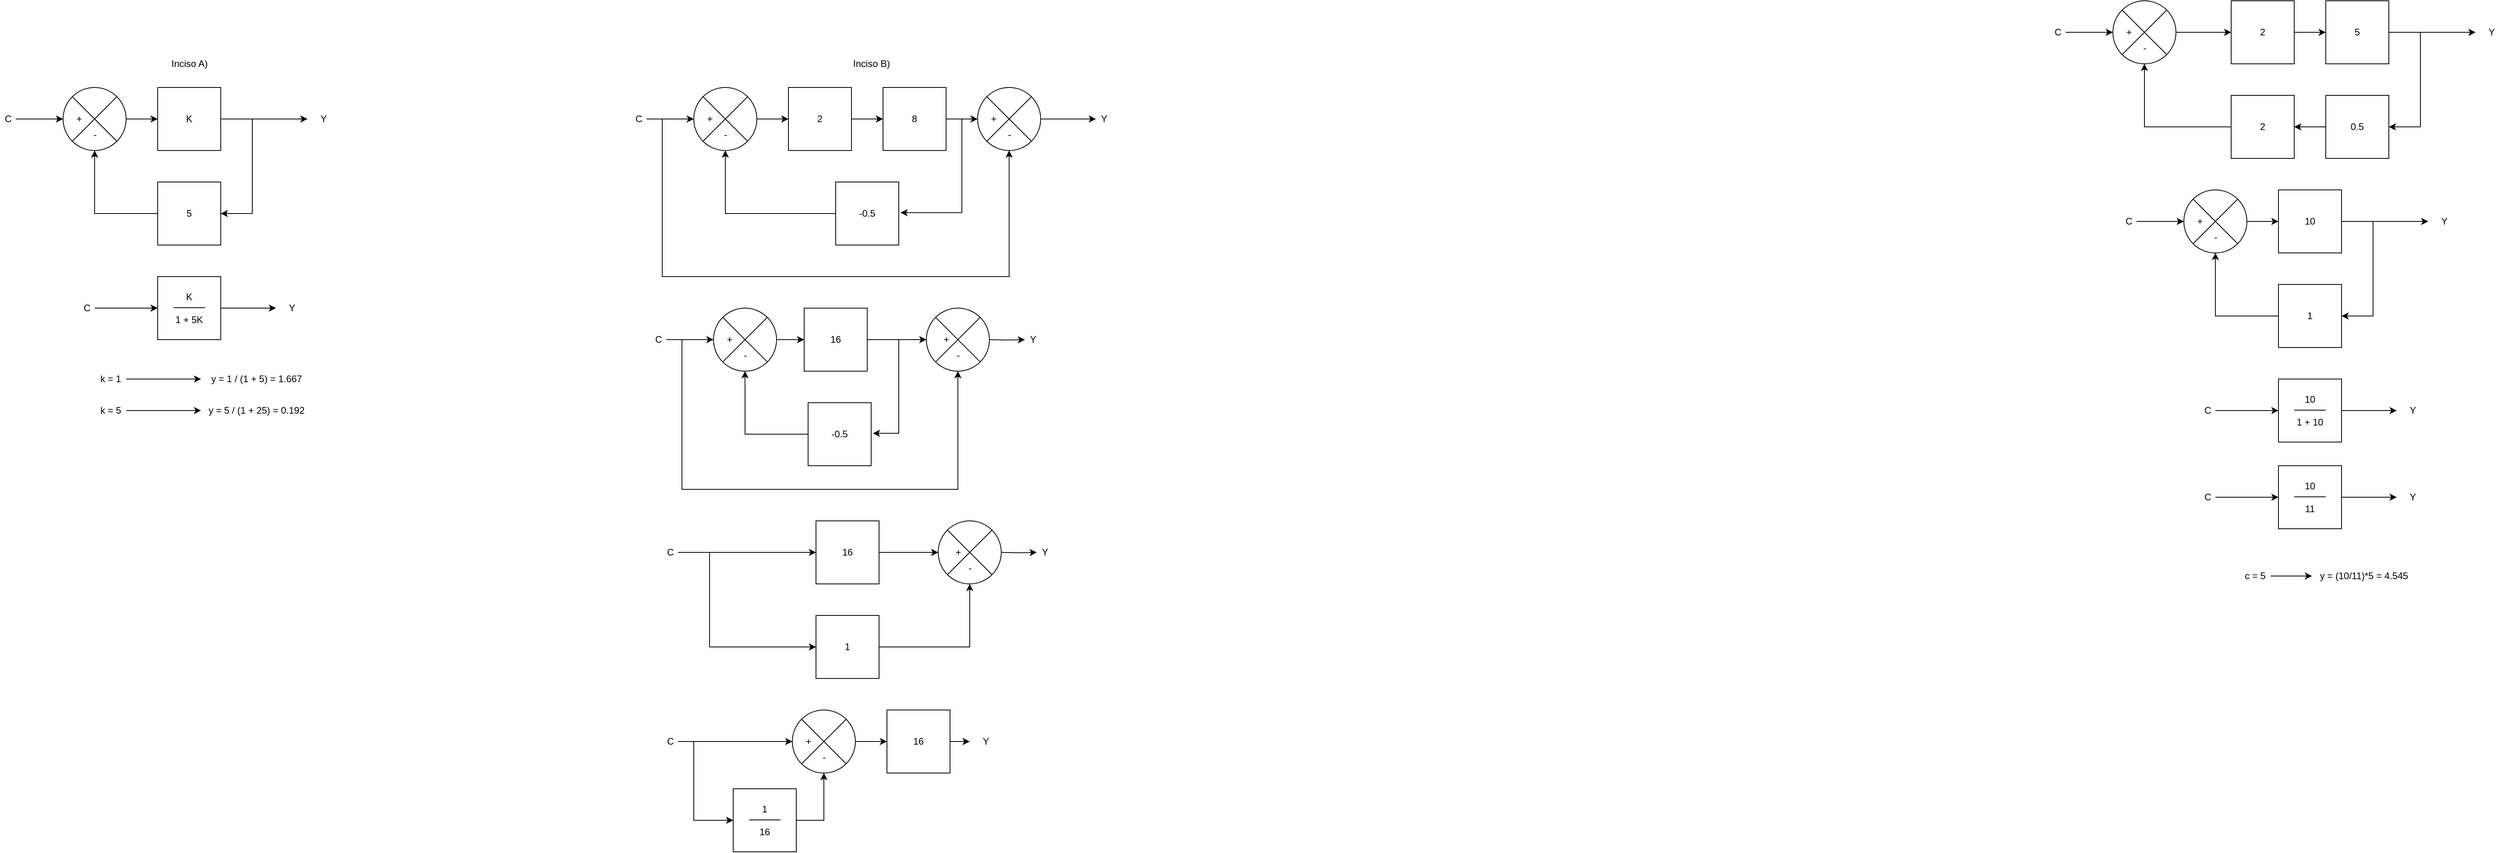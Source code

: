 <mxfile version="16.5.1" type="device"><diagram id="f1u58EgQ7hyAY6NzuFUL" name="Page-1"><mxGraphModel dx="1108" dy="553" grid="1" gridSize="10" guides="1" tooltips="1" connect="1" arrows="1" fold="1" page="1" pageScale="1" pageWidth="850" pageHeight="1100" math="0" shadow="0"><root><mxCell id="0"/><mxCell id="1" parent="0"/><mxCell id="R4sSoz0xAZtcKE3VENCA-13" style="edgeStyle=orthogonalEdgeStyle;rounded=0;orthogonalLoop=1;jettySize=auto;html=1;entryX=1;entryY=0.5;entryDx=0;entryDy=0;" edge="1" parent="1" target="R4sSoz0xAZtcKE3VENCA-2"><mxGeometry relative="1" as="geometry"><mxPoint x="400" y="240" as="sourcePoint"/><Array as="points"><mxPoint x="400" y="360"/></Array></mxGeometry></mxCell><mxCell id="R4sSoz0xAZtcKE3VENCA-15" style="edgeStyle=orthogonalEdgeStyle;rounded=0;orthogonalLoop=1;jettySize=auto;html=1;entryX=-0.5;entryY=0.5;entryDx=0;entryDy=0;entryPerimeter=0;" edge="1" parent="1" source="R4sSoz0xAZtcKE3VENCA-1" target="R4sSoz0xAZtcKE3VENCA-12"><mxGeometry relative="1" as="geometry"/></mxCell><mxCell id="R4sSoz0xAZtcKE3VENCA-1" value="K" style="whiteSpace=wrap;html=1;aspect=fixed;" vertex="1" parent="1"><mxGeometry x="280" y="200" width="80" height="80" as="geometry"/></mxCell><mxCell id="R4sSoz0xAZtcKE3VENCA-4" style="edgeStyle=orthogonalEdgeStyle;rounded=0;orthogonalLoop=1;jettySize=auto;html=1;entryX=0.5;entryY=1;entryDx=0;entryDy=0;" edge="1" parent="1" source="R4sSoz0xAZtcKE3VENCA-2" target="R4sSoz0xAZtcKE3VENCA-3"><mxGeometry relative="1" as="geometry"><mxPoint x="200" y="290" as="targetPoint"/></mxGeometry></mxCell><mxCell id="R4sSoz0xAZtcKE3VENCA-2" value="5" style="whiteSpace=wrap;html=1;aspect=fixed;" vertex="1" parent="1"><mxGeometry x="280" y="320" width="80" height="80" as="geometry"/></mxCell><mxCell id="R4sSoz0xAZtcKE3VENCA-5" style="edgeStyle=orthogonalEdgeStyle;rounded=0;orthogonalLoop=1;jettySize=auto;html=1;entryX=0;entryY=0.5;entryDx=0;entryDy=0;" edge="1" parent="1" source="R4sSoz0xAZtcKE3VENCA-3" target="R4sSoz0xAZtcKE3VENCA-1"><mxGeometry relative="1" as="geometry"/></mxCell><mxCell id="R4sSoz0xAZtcKE3VENCA-3" value="" style="shape=sumEllipse;perimeter=ellipsePerimeter;whiteSpace=wrap;html=1;backgroundOutline=1;" vertex="1" parent="1"><mxGeometry x="160" y="200" width="80" height="80" as="geometry"/></mxCell><mxCell id="R4sSoz0xAZtcKE3VENCA-10" style="edgeStyle=orthogonalEdgeStyle;rounded=0;orthogonalLoop=1;jettySize=auto;html=1;entryX=0;entryY=0.5;entryDx=0;entryDy=0;" edge="1" parent="1" source="R4sSoz0xAZtcKE3VENCA-9" target="R4sSoz0xAZtcKE3VENCA-3"><mxGeometry relative="1" as="geometry"/></mxCell><mxCell id="R4sSoz0xAZtcKE3VENCA-9" value="C" style="text;html=1;align=center;verticalAlign=middle;resizable=0;points=[];autosize=1;strokeColor=none;fillColor=none;" vertex="1" parent="1"><mxGeometry x="80" y="230" width="20" height="20" as="geometry"/></mxCell><mxCell id="R4sSoz0xAZtcKE3VENCA-12" value="Y" style="text;html=1;align=center;verticalAlign=middle;resizable=0;points=[];autosize=1;strokeColor=none;fillColor=none;" vertex="1" parent="1"><mxGeometry x="480" y="230" width="20" height="20" as="geometry"/></mxCell><mxCell id="R4sSoz0xAZtcKE3VENCA-16" value="+" style="text;html=1;align=center;verticalAlign=middle;resizable=0;points=[];autosize=1;strokeColor=none;fillColor=none;" vertex="1" parent="1"><mxGeometry x="170" y="230" width="20" height="20" as="geometry"/></mxCell><mxCell id="R4sSoz0xAZtcKE3VENCA-17" value="-" style="text;html=1;align=center;verticalAlign=middle;resizable=0;points=[];autosize=1;strokeColor=none;fillColor=none;" vertex="1" parent="1"><mxGeometry x="190" y="250" width="20" height="20" as="geometry"/></mxCell><mxCell id="R4sSoz0xAZtcKE3VENCA-19" style="edgeStyle=orthogonalEdgeStyle;rounded=0;orthogonalLoop=1;jettySize=auto;html=1;entryX=-0.5;entryY=0.5;entryDx=0;entryDy=0;entryPerimeter=0;" edge="1" parent="1" source="R4sSoz0xAZtcKE3VENCA-20" target="R4sSoz0xAZtcKE3VENCA-27"><mxGeometry relative="1" as="geometry"/></mxCell><mxCell id="R4sSoz0xAZtcKE3VENCA-20" value="K&lt;br&gt;&lt;br&gt;1 + 5K" style="whiteSpace=wrap;html=1;aspect=fixed;" vertex="1" parent="1"><mxGeometry x="280" y="440" width="80" height="80" as="geometry"/></mxCell><mxCell id="R4sSoz0xAZtcKE3VENCA-25" style="edgeStyle=orthogonalEdgeStyle;rounded=0;orthogonalLoop=1;jettySize=auto;html=1;entryX=0;entryY=0.5;entryDx=0;entryDy=0;" edge="1" parent="1" source="R4sSoz0xAZtcKE3VENCA-26" target="R4sSoz0xAZtcKE3VENCA-20"><mxGeometry relative="1" as="geometry"><mxPoint x="140" y="480" as="targetPoint"/></mxGeometry></mxCell><mxCell id="R4sSoz0xAZtcKE3VENCA-26" value="C" style="text;html=1;align=center;verticalAlign=middle;resizable=0;points=[];autosize=1;strokeColor=none;fillColor=none;" vertex="1" parent="1"><mxGeometry x="180" y="470" width="20" height="20" as="geometry"/></mxCell><mxCell id="R4sSoz0xAZtcKE3VENCA-27" value="Y" style="text;html=1;align=center;verticalAlign=middle;resizable=0;points=[];autosize=1;strokeColor=none;fillColor=none;" vertex="1" parent="1"><mxGeometry x="440" y="470" width="20" height="20" as="geometry"/></mxCell><mxCell id="R4sSoz0xAZtcKE3VENCA-31" value="" style="endArrow=none;html=1;rounded=0;" edge="1" parent="1"><mxGeometry width="50" height="50" relative="1" as="geometry"><mxPoint x="300" y="479.5" as="sourcePoint"/><mxPoint x="340" y="479.5" as="targetPoint"/></mxGeometry></mxCell><mxCell id="R4sSoz0xAZtcKE3VENCA-35" value="" style="edgeStyle=orthogonalEdgeStyle;rounded=0;orthogonalLoop=1;jettySize=auto;html=1;" edge="1" parent="1" source="R4sSoz0xAZtcKE3VENCA-33" target="R4sSoz0xAZtcKE3VENCA-34"><mxGeometry relative="1" as="geometry"/></mxCell><mxCell id="R4sSoz0xAZtcKE3VENCA-33" value="k = 1" style="text;html=1;align=center;verticalAlign=middle;resizable=0;points=[];autosize=1;strokeColor=none;fillColor=none;" vertex="1" parent="1"><mxGeometry x="200" y="560" width="40" height="20" as="geometry"/></mxCell><mxCell id="R4sSoz0xAZtcKE3VENCA-34" value="y = 1 / (1 + 5) = 1.667" style="text;html=1;align=center;verticalAlign=middle;resizable=0;points=[];autosize=1;strokeColor=none;fillColor=none;" vertex="1" parent="1"><mxGeometry x="335" y="560" width="140" height="20" as="geometry"/></mxCell><mxCell id="R4sSoz0xAZtcKE3VENCA-36" value="" style="edgeStyle=orthogonalEdgeStyle;rounded=0;orthogonalLoop=1;jettySize=auto;html=1;" edge="1" parent="1" source="R4sSoz0xAZtcKE3VENCA-37" target="R4sSoz0xAZtcKE3VENCA-38"><mxGeometry relative="1" as="geometry"/></mxCell><mxCell id="R4sSoz0xAZtcKE3VENCA-37" value="k = 5" style="text;html=1;align=center;verticalAlign=middle;resizable=0;points=[];autosize=1;strokeColor=none;fillColor=none;" vertex="1" parent="1"><mxGeometry x="200" y="600" width="40" height="20" as="geometry"/></mxCell><mxCell id="R4sSoz0xAZtcKE3VENCA-38" value="y = 5 / (1 + 25) = 0.192" style="text;html=1;align=center;verticalAlign=middle;resizable=0;points=[];autosize=1;strokeColor=none;fillColor=none;" vertex="1" parent="1"><mxGeometry x="335" y="600" width="140" height="20" as="geometry"/></mxCell><mxCell id="R4sSoz0xAZtcKE3VENCA-42" style="edgeStyle=orthogonalEdgeStyle;rounded=0;orthogonalLoop=1;jettySize=auto;html=1;entryX=0.5;entryY=1;entryDx=0;entryDy=0;" edge="1" parent="1" target="R4sSoz0xAZtcKE3VENCA-44" source="R4sSoz0xAZtcKE3VENCA-57"><mxGeometry relative="1" as="geometry"><mxPoint x="2800" y="180" as="targetPoint"/><mxPoint x="2900" y="250" as="sourcePoint"/></mxGeometry></mxCell><mxCell id="R4sSoz0xAZtcKE3VENCA-43" style="edgeStyle=orthogonalEdgeStyle;rounded=0;orthogonalLoop=1;jettySize=auto;html=1;entryX=0;entryY=0.5;entryDx=0;entryDy=0;" edge="1" parent="1" source="R4sSoz0xAZtcKE3VENCA-44" target="R4sSoz0xAZtcKE3VENCA-56"><mxGeometry relative="1" as="geometry"><mxPoint x="2880" y="130" as="targetPoint"/></mxGeometry></mxCell><mxCell id="R4sSoz0xAZtcKE3VENCA-44" value="" style="shape=sumEllipse;perimeter=ellipsePerimeter;whiteSpace=wrap;html=1;backgroundOutline=1;" vertex="1" parent="1"><mxGeometry x="2760" y="90" width="80" height="80" as="geometry"/></mxCell><mxCell id="R4sSoz0xAZtcKE3VENCA-45" style="edgeStyle=orthogonalEdgeStyle;rounded=0;orthogonalLoop=1;jettySize=auto;html=1;entryX=0;entryY=0.5;entryDx=0;entryDy=0;" edge="1" parent="1" source="R4sSoz0xAZtcKE3VENCA-46" target="R4sSoz0xAZtcKE3VENCA-44"><mxGeometry relative="1" as="geometry"/></mxCell><mxCell id="R4sSoz0xAZtcKE3VENCA-46" value="C" style="text;html=1;align=center;verticalAlign=middle;resizable=0;points=[];autosize=1;strokeColor=none;fillColor=none;" vertex="1" parent="1"><mxGeometry x="2680" y="120" width="20" height="20" as="geometry"/></mxCell><mxCell id="R4sSoz0xAZtcKE3VENCA-48" value="+" style="text;html=1;align=center;verticalAlign=middle;resizable=0;points=[];autosize=1;strokeColor=none;fillColor=none;" vertex="1" parent="1"><mxGeometry x="2770" y="120" width="20" height="20" as="geometry"/></mxCell><mxCell id="R4sSoz0xAZtcKE3VENCA-49" value="-" style="text;html=1;align=center;verticalAlign=middle;resizable=0;points=[];autosize=1;strokeColor=none;fillColor=none;" vertex="1" parent="1"><mxGeometry x="2790" y="140" width="20" height="20" as="geometry"/></mxCell><mxCell id="R4sSoz0xAZtcKE3VENCA-51" style="edgeStyle=orthogonalEdgeStyle;rounded=0;orthogonalLoop=1;jettySize=auto;html=1;entryX=1;entryY=0.5;entryDx=0;entryDy=0;" edge="1" parent="1"><mxGeometry relative="1" as="geometry"><mxPoint x="3150" y="130" as="sourcePoint"/><mxPoint x="3110" y="250" as="targetPoint"/><Array as="points"><mxPoint x="3150" y="250"/></Array></mxGeometry></mxCell><mxCell id="R4sSoz0xAZtcKE3VENCA-52" style="edgeStyle=orthogonalEdgeStyle;rounded=0;orthogonalLoop=1;jettySize=auto;html=1;entryX=-0.5;entryY=0.5;entryDx=0;entryDy=0;entryPerimeter=0;" edge="1" parent="1" source="R4sSoz0xAZtcKE3VENCA-53" target="R4sSoz0xAZtcKE3VENCA-54"><mxGeometry relative="1" as="geometry"/></mxCell><mxCell id="R4sSoz0xAZtcKE3VENCA-53" value="5" style="whiteSpace=wrap;html=1;aspect=fixed;" vertex="1" parent="1"><mxGeometry x="3030" y="90" width="80" height="80" as="geometry"/></mxCell><mxCell id="R4sSoz0xAZtcKE3VENCA-54" value="Y" style="text;html=1;align=center;verticalAlign=middle;resizable=0;points=[];autosize=1;strokeColor=none;fillColor=none;" vertex="1" parent="1"><mxGeometry x="3230" y="120" width="20" height="20" as="geometry"/></mxCell><mxCell id="R4sSoz0xAZtcKE3VENCA-59" value="" style="edgeStyle=orthogonalEdgeStyle;rounded=0;orthogonalLoop=1;jettySize=auto;html=1;" edge="1" parent="1" source="R4sSoz0xAZtcKE3VENCA-55" target="R4sSoz0xAZtcKE3VENCA-57"><mxGeometry relative="1" as="geometry"/></mxCell><mxCell id="R4sSoz0xAZtcKE3VENCA-55" value="0.5" style="whiteSpace=wrap;html=1;aspect=fixed;" vertex="1" parent="1"><mxGeometry x="3030" y="210" width="80" height="80" as="geometry"/></mxCell><mxCell id="R4sSoz0xAZtcKE3VENCA-58" value="" style="edgeStyle=orthogonalEdgeStyle;rounded=0;orthogonalLoop=1;jettySize=auto;html=1;" edge="1" parent="1" source="R4sSoz0xAZtcKE3VENCA-56" target="R4sSoz0xAZtcKE3VENCA-53"><mxGeometry relative="1" as="geometry"/></mxCell><mxCell id="R4sSoz0xAZtcKE3VENCA-56" value="2" style="whiteSpace=wrap;html=1;aspect=fixed;" vertex="1" parent="1"><mxGeometry x="2910" y="90" width="80" height="80" as="geometry"/></mxCell><mxCell id="R4sSoz0xAZtcKE3VENCA-57" value="2" style="whiteSpace=wrap;html=1;aspect=fixed;" vertex="1" parent="1"><mxGeometry x="2910" y="210" width="80" height="80" as="geometry"/></mxCell><mxCell id="R4sSoz0xAZtcKE3VENCA-82" style="edgeStyle=orthogonalEdgeStyle;rounded=0;orthogonalLoop=1;jettySize=auto;html=1;entryX=1;entryY=0.5;entryDx=0;entryDy=0;" edge="1" parent="1" target="R4sSoz0xAZtcKE3VENCA-86"><mxGeometry relative="1" as="geometry"><mxPoint x="3090" y="370" as="sourcePoint"/><Array as="points"><mxPoint x="3090" y="490"/></Array></mxGeometry></mxCell><mxCell id="R4sSoz0xAZtcKE3VENCA-83" style="edgeStyle=orthogonalEdgeStyle;rounded=0;orthogonalLoop=1;jettySize=auto;html=1;entryX=-0.5;entryY=0.5;entryDx=0;entryDy=0;entryPerimeter=0;" edge="1" parent="1" source="R4sSoz0xAZtcKE3VENCA-84" target="R4sSoz0xAZtcKE3VENCA-91"><mxGeometry relative="1" as="geometry"/></mxCell><mxCell id="R4sSoz0xAZtcKE3VENCA-84" value="10" style="whiteSpace=wrap;html=1;aspect=fixed;" vertex="1" parent="1"><mxGeometry x="2970" y="330" width="80" height="80" as="geometry"/></mxCell><mxCell id="R4sSoz0xAZtcKE3VENCA-85" style="edgeStyle=orthogonalEdgeStyle;rounded=0;orthogonalLoop=1;jettySize=auto;html=1;entryX=0.5;entryY=1;entryDx=0;entryDy=0;" edge="1" parent="1" source="R4sSoz0xAZtcKE3VENCA-86" target="R4sSoz0xAZtcKE3VENCA-88"><mxGeometry relative="1" as="geometry"><mxPoint x="2890" y="420" as="targetPoint"/></mxGeometry></mxCell><mxCell id="R4sSoz0xAZtcKE3VENCA-86" value="1" style="whiteSpace=wrap;html=1;aspect=fixed;" vertex="1" parent="1"><mxGeometry x="2970" y="450" width="80" height="80" as="geometry"/></mxCell><mxCell id="R4sSoz0xAZtcKE3VENCA-87" style="edgeStyle=orthogonalEdgeStyle;rounded=0;orthogonalLoop=1;jettySize=auto;html=1;entryX=0;entryY=0.5;entryDx=0;entryDy=0;" edge="1" parent="1" source="R4sSoz0xAZtcKE3VENCA-88" target="R4sSoz0xAZtcKE3VENCA-84"><mxGeometry relative="1" as="geometry"/></mxCell><mxCell id="R4sSoz0xAZtcKE3VENCA-88" value="" style="shape=sumEllipse;perimeter=ellipsePerimeter;whiteSpace=wrap;html=1;backgroundOutline=1;" vertex="1" parent="1"><mxGeometry x="2850" y="330" width="80" height="80" as="geometry"/></mxCell><mxCell id="R4sSoz0xAZtcKE3VENCA-89" style="edgeStyle=orthogonalEdgeStyle;rounded=0;orthogonalLoop=1;jettySize=auto;html=1;entryX=0;entryY=0.5;entryDx=0;entryDy=0;" edge="1" parent="1" source="R4sSoz0xAZtcKE3VENCA-90" target="R4sSoz0xAZtcKE3VENCA-88"><mxGeometry relative="1" as="geometry"/></mxCell><mxCell id="R4sSoz0xAZtcKE3VENCA-90" value="C" style="text;html=1;align=center;verticalAlign=middle;resizable=0;points=[];autosize=1;strokeColor=none;fillColor=none;" vertex="1" parent="1"><mxGeometry x="2770" y="360" width="20" height="20" as="geometry"/></mxCell><mxCell id="R4sSoz0xAZtcKE3VENCA-91" value="Y" style="text;html=1;align=center;verticalAlign=middle;resizable=0;points=[];autosize=1;strokeColor=none;fillColor=none;" vertex="1" parent="1"><mxGeometry x="3170" y="360" width="20" height="20" as="geometry"/></mxCell><mxCell id="R4sSoz0xAZtcKE3VENCA-92" value="+" style="text;html=1;align=center;verticalAlign=middle;resizable=0;points=[];autosize=1;strokeColor=none;fillColor=none;" vertex="1" parent="1"><mxGeometry x="2860" y="360" width="20" height="20" as="geometry"/></mxCell><mxCell id="R4sSoz0xAZtcKE3VENCA-93" value="-" style="text;html=1;align=center;verticalAlign=middle;resizable=0;points=[];autosize=1;strokeColor=none;fillColor=none;" vertex="1" parent="1"><mxGeometry x="2880" y="380" width="20" height="20" as="geometry"/></mxCell><mxCell id="R4sSoz0xAZtcKE3VENCA-106" style="edgeStyle=orthogonalEdgeStyle;rounded=0;orthogonalLoop=1;jettySize=auto;html=1;entryX=-0.5;entryY=0.5;entryDx=0;entryDy=0;entryPerimeter=0;" edge="1" parent="1" source="R4sSoz0xAZtcKE3VENCA-107" target="R4sSoz0xAZtcKE3VENCA-110"><mxGeometry relative="1" as="geometry"/></mxCell><mxCell id="R4sSoz0xAZtcKE3VENCA-107" value="10&lt;br&gt;&lt;br&gt;1 + 10" style="whiteSpace=wrap;html=1;aspect=fixed;" vertex="1" parent="1"><mxGeometry x="2970" y="570" width="80" height="80" as="geometry"/></mxCell><mxCell id="R4sSoz0xAZtcKE3VENCA-108" style="edgeStyle=orthogonalEdgeStyle;rounded=0;orthogonalLoop=1;jettySize=auto;html=1;entryX=0;entryY=0.5;entryDx=0;entryDy=0;" edge="1" parent="1" source="R4sSoz0xAZtcKE3VENCA-109" target="R4sSoz0xAZtcKE3VENCA-107"><mxGeometry relative="1" as="geometry"><mxPoint x="2830" y="610" as="targetPoint"/></mxGeometry></mxCell><mxCell id="R4sSoz0xAZtcKE3VENCA-109" value="C" style="text;html=1;align=center;verticalAlign=middle;resizable=0;points=[];autosize=1;strokeColor=none;fillColor=none;" vertex="1" parent="1"><mxGeometry x="2870" y="600" width="20" height="20" as="geometry"/></mxCell><mxCell id="R4sSoz0xAZtcKE3VENCA-110" value="Y" style="text;html=1;align=center;verticalAlign=middle;resizable=0;points=[];autosize=1;strokeColor=none;fillColor=none;" vertex="1" parent="1"><mxGeometry x="3130" y="600" width="20" height="20" as="geometry"/></mxCell><mxCell id="R4sSoz0xAZtcKE3VENCA-111" value="" style="endArrow=none;html=1;rounded=0;" edge="1" parent="1"><mxGeometry width="50" height="50" relative="1" as="geometry"><mxPoint x="2990" y="609.5" as="sourcePoint"/><mxPoint x="3030" y="609.5" as="targetPoint"/></mxGeometry></mxCell><mxCell id="R4sSoz0xAZtcKE3VENCA-112" style="edgeStyle=orthogonalEdgeStyle;rounded=0;orthogonalLoop=1;jettySize=auto;html=1;entryX=-0.5;entryY=0.5;entryDx=0;entryDy=0;entryPerimeter=0;" edge="1" parent="1" source="R4sSoz0xAZtcKE3VENCA-113" target="R4sSoz0xAZtcKE3VENCA-116"><mxGeometry relative="1" as="geometry"/></mxCell><mxCell id="R4sSoz0xAZtcKE3VENCA-113" value="10&lt;br&gt;&lt;br&gt;11" style="whiteSpace=wrap;html=1;aspect=fixed;" vertex="1" parent="1"><mxGeometry x="2970" y="680" width="80" height="80" as="geometry"/></mxCell><mxCell id="R4sSoz0xAZtcKE3VENCA-114" style="edgeStyle=orthogonalEdgeStyle;rounded=0;orthogonalLoop=1;jettySize=auto;html=1;entryX=0;entryY=0.5;entryDx=0;entryDy=0;" edge="1" parent="1" source="R4sSoz0xAZtcKE3VENCA-115" target="R4sSoz0xAZtcKE3VENCA-113"><mxGeometry relative="1" as="geometry"><mxPoint x="2830" y="720" as="targetPoint"/></mxGeometry></mxCell><mxCell id="R4sSoz0xAZtcKE3VENCA-115" value="C" style="text;html=1;align=center;verticalAlign=middle;resizable=0;points=[];autosize=1;strokeColor=none;fillColor=none;" vertex="1" parent="1"><mxGeometry x="2870" y="710" width="20" height="20" as="geometry"/></mxCell><mxCell id="R4sSoz0xAZtcKE3VENCA-116" value="Y" style="text;html=1;align=center;verticalAlign=middle;resizable=0;points=[];autosize=1;strokeColor=none;fillColor=none;" vertex="1" parent="1"><mxGeometry x="3130" y="710" width="20" height="20" as="geometry"/></mxCell><mxCell id="R4sSoz0xAZtcKE3VENCA-117" value="" style="endArrow=none;html=1;rounded=0;" edge="1" parent="1"><mxGeometry width="50" height="50" relative="1" as="geometry"><mxPoint x="2990" y="719.5" as="sourcePoint"/><mxPoint x="3030" y="719.5" as="targetPoint"/></mxGeometry></mxCell><mxCell id="R4sSoz0xAZtcKE3VENCA-119" value="" style="edgeStyle=orthogonalEdgeStyle;rounded=0;orthogonalLoop=1;jettySize=auto;html=1;" edge="1" parent="1" source="R4sSoz0xAZtcKE3VENCA-120" target="R4sSoz0xAZtcKE3VENCA-121"><mxGeometry relative="1" as="geometry"/></mxCell><mxCell id="R4sSoz0xAZtcKE3VENCA-120" value="c = 5" style="text;html=1;align=center;verticalAlign=middle;resizable=0;points=[];autosize=1;strokeColor=none;fillColor=none;" vertex="1" parent="1"><mxGeometry x="2920" y="810" width="40" height="20" as="geometry"/></mxCell><mxCell id="R4sSoz0xAZtcKE3VENCA-121" value="y = (10/11)*5 = 4.545" style="text;html=1;align=center;verticalAlign=middle;resizable=0;points=[];autosize=1;strokeColor=none;fillColor=none;" vertex="1" parent="1"><mxGeometry x="3012.5" y="810" width="130" height="20" as="geometry"/></mxCell><mxCell id="R4sSoz0xAZtcKE3VENCA-122" value="Inciso A)" style="text;html=1;align=center;verticalAlign=middle;resizable=0;points=[];autosize=1;strokeColor=none;fillColor=none;" vertex="1" parent="1"><mxGeometry x="290" y="160" width="60" height="20" as="geometry"/></mxCell><mxCell id="R4sSoz0xAZtcKE3VENCA-144" value="" style="edgeStyle=orthogonalEdgeStyle;rounded=0;orthogonalLoop=1;jettySize=auto;html=1;" edge="1" parent="1" source="R4sSoz0xAZtcKE3VENCA-125" target="R4sSoz0xAZtcKE3VENCA-136"><mxGeometry relative="1" as="geometry"/></mxCell><mxCell id="R4sSoz0xAZtcKE3VENCA-125" value="2" style="whiteSpace=wrap;html=1;aspect=fixed;" vertex="1" parent="1"><mxGeometry x="1080" y="200" width="80" height="80" as="geometry"/></mxCell><mxCell id="R4sSoz0xAZtcKE3VENCA-126" style="edgeStyle=orthogonalEdgeStyle;rounded=0;orthogonalLoop=1;jettySize=auto;html=1;entryX=0.5;entryY=1;entryDx=0;entryDy=0;" edge="1" parent="1" source="R4sSoz0xAZtcKE3VENCA-127" target="R4sSoz0xAZtcKE3VENCA-129"><mxGeometry relative="1" as="geometry"><mxPoint x="1000" y="290" as="targetPoint"/></mxGeometry></mxCell><mxCell id="R4sSoz0xAZtcKE3VENCA-127" value="-0.5" style="whiteSpace=wrap;html=1;aspect=fixed;" vertex="1" parent="1"><mxGeometry x="1140" y="320" width="80" height="80" as="geometry"/></mxCell><mxCell id="R4sSoz0xAZtcKE3VENCA-128" style="edgeStyle=orthogonalEdgeStyle;rounded=0;orthogonalLoop=1;jettySize=auto;html=1;entryX=0;entryY=0.5;entryDx=0;entryDy=0;" edge="1" parent="1" source="R4sSoz0xAZtcKE3VENCA-129" target="R4sSoz0xAZtcKE3VENCA-125"><mxGeometry relative="1" as="geometry"/></mxCell><mxCell id="R4sSoz0xAZtcKE3VENCA-129" value="" style="shape=sumEllipse;perimeter=ellipsePerimeter;whiteSpace=wrap;html=1;backgroundOutline=1;" vertex="1" parent="1"><mxGeometry x="960" y="200" width="80" height="80" as="geometry"/></mxCell><mxCell id="R4sSoz0xAZtcKE3VENCA-130" style="edgeStyle=orthogonalEdgeStyle;rounded=0;orthogonalLoop=1;jettySize=auto;html=1;entryX=0;entryY=0.5;entryDx=0;entryDy=0;" edge="1" parent="1" source="R4sSoz0xAZtcKE3VENCA-131" target="R4sSoz0xAZtcKE3VENCA-129"><mxGeometry relative="1" as="geometry"/></mxCell><mxCell id="R4sSoz0xAZtcKE3VENCA-131" value="C" style="text;html=1;align=center;verticalAlign=middle;resizable=0;points=[];autosize=1;strokeColor=none;fillColor=none;" vertex="1" parent="1"><mxGeometry x="880" y="230" width="20" height="20" as="geometry"/></mxCell><mxCell id="R4sSoz0xAZtcKE3VENCA-132" value="Y" style="text;html=1;align=center;verticalAlign=middle;resizable=0;points=[];autosize=1;strokeColor=none;fillColor=none;" vertex="1" parent="1"><mxGeometry x="1470" y="230" width="20" height="20" as="geometry"/></mxCell><mxCell id="R4sSoz0xAZtcKE3VENCA-133" value="+" style="text;html=1;align=center;verticalAlign=middle;resizable=0;points=[];autosize=1;strokeColor=none;fillColor=none;" vertex="1" parent="1"><mxGeometry x="970" y="230" width="20" height="20" as="geometry"/></mxCell><mxCell id="R4sSoz0xAZtcKE3VENCA-134" value="-" style="text;html=1;align=center;verticalAlign=middle;resizable=0;points=[];autosize=1;strokeColor=none;fillColor=none;" vertex="1" parent="1"><mxGeometry x="990" y="250" width="20" height="20" as="geometry"/></mxCell><mxCell id="R4sSoz0xAZtcKE3VENCA-135" value="Inciso B)" style="text;html=1;align=center;verticalAlign=middle;resizable=0;points=[];autosize=1;strokeColor=none;fillColor=none;" vertex="1" parent="1"><mxGeometry x="1155" y="160" width="60" height="20" as="geometry"/></mxCell><mxCell id="R4sSoz0xAZtcKE3VENCA-145" style="edgeStyle=orthogonalEdgeStyle;rounded=0;orthogonalLoop=1;jettySize=auto;html=1;entryX=1.027;entryY=0.486;entryDx=0;entryDy=0;entryPerimeter=0;" edge="1" parent="1" source="R4sSoz0xAZtcKE3VENCA-136" target="R4sSoz0xAZtcKE3VENCA-127"><mxGeometry relative="1" as="geometry"><mxPoint x="1300" y="370" as="targetPoint"/><Array as="points"><mxPoint x="1300" y="240"/><mxPoint x="1300" y="359"/></Array></mxGeometry></mxCell><mxCell id="R4sSoz0xAZtcKE3VENCA-149" value="" style="edgeStyle=orthogonalEdgeStyle;rounded=0;orthogonalLoop=1;jettySize=auto;html=1;entryX=0;entryY=0.5;entryDx=0;entryDy=0;" edge="1" parent="1" source="R4sSoz0xAZtcKE3VENCA-136" target="R4sSoz0xAZtcKE3VENCA-140"><mxGeometry relative="1" as="geometry"/></mxCell><mxCell id="R4sSoz0xAZtcKE3VENCA-136" value="8" style="whiteSpace=wrap;html=1;aspect=fixed;" vertex="1" parent="1"><mxGeometry x="1200" y="200" width="80" height="80" as="geometry"/></mxCell><mxCell id="R4sSoz0xAZtcKE3VENCA-151" style="edgeStyle=orthogonalEdgeStyle;rounded=0;orthogonalLoop=1;jettySize=auto;html=1;" edge="1" parent="1" source="R4sSoz0xAZtcKE3VENCA-140" target="R4sSoz0xAZtcKE3VENCA-132"><mxGeometry relative="1" as="geometry"/></mxCell><mxCell id="R4sSoz0xAZtcKE3VENCA-153" style="edgeStyle=orthogonalEdgeStyle;rounded=0;orthogonalLoop=1;jettySize=auto;html=1;" edge="1" parent="1" target="R4sSoz0xAZtcKE3VENCA-140"><mxGeometry relative="1" as="geometry"><mxPoint x="920" y="240" as="sourcePoint"/><Array as="points"><mxPoint x="920" y="320"/><mxPoint x="920" y="440"/><mxPoint x="1360" y="440"/></Array></mxGeometry></mxCell><mxCell id="R4sSoz0xAZtcKE3VENCA-140" value="" style="shape=sumEllipse;perimeter=ellipsePerimeter;whiteSpace=wrap;html=1;backgroundOutline=1;" vertex="1" parent="1"><mxGeometry x="1320" y="200" width="80" height="80" as="geometry"/></mxCell><mxCell id="R4sSoz0xAZtcKE3VENCA-142" value="-" style="text;html=1;align=center;verticalAlign=middle;resizable=0;points=[];autosize=1;strokeColor=none;fillColor=none;" vertex="1" parent="1"><mxGeometry x="1350" y="250" width="20" height="20" as="geometry"/></mxCell><mxCell id="R4sSoz0xAZtcKE3VENCA-150" value="+" style="text;html=1;align=center;verticalAlign=middle;resizable=0;points=[];autosize=1;strokeColor=none;fillColor=none;" vertex="1" parent="1"><mxGeometry x="1330" y="230" width="20" height="20" as="geometry"/></mxCell><mxCell id="R4sSoz0xAZtcKE3VENCA-256" style="edgeStyle=orthogonalEdgeStyle;rounded=0;orthogonalLoop=1;jettySize=auto;html=1;entryX=0.5;entryY=1;entryDx=0;entryDy=0;" edge="1" parent="1" source="R4sSoz0xAZtcKE3VENCA-257" target="R4sSoz0xAZtcKE3VENCA-259"><mxGeometry relative="1" as="geometry"><mxPoint x="1025" y="570.04" as="targetPoint"/></mxGeometry></mxCell><mxCell id="R4sSoz0xAZtcKE3VENCA-257" value="-0.5" style="whiteSpace=wrap;html=1;aspect=fixed;" vertex="1" parent="1"><mxGeometry x="1105" y="600.04" width="80" height="80" as="geometry"/></mxCell><mxCell id="R4sSoz0xAZtcKE3VENCA-258" style="edgeStyle=orthogonalEdgeStyle;rounded=0;orthogonalLoop=1;jettySize=auto;html=1;entryX=0;entryY=0.5;entryDx=0;entryDy=0;" edge="1" parent="1" source="R4sSoz0xAZtcKE3VENCA-259" target="R4sSoz0xAZtcKE3VENCA-268"><mxGeometry relative="1" as="geometry"><mxPoint x="1105" y="520.04" as="targetPoint"/></mxGeometry></mxCell><mxCell id="R4sSoz0xAZtcKE3VENCA-259" value="" style="shape=sumEllipse;perimeter=ellipsePerimeter;whiteSpace=wrap;html=1;backgroundOutline=1;" vertex="1" parent="1"><mxGeometry x="985" y="480.04" width="80" height="80" as="geometry"/></mxCell><mxCell id="R4sSoz0xAZtcKE3VENCA-260" style="edgeStyle=orthogonalEdgeStyle;rounded=0;orthogonalLoop=1;jettySize=auto;html=1;entryX=0;entryY=0.5;entryDx=0;entryDy=0;" edge="1" parent="1" source="R4sSoz0xAZtcKE3VENCA-261" target="R4sSoz0xAZtcKE3VENCA-259"><mxGeometry relative="1" as="geometry"/></mxCell><mxCell id="R4sSoz0xAZtcKE3VENCA-261" value="C" style="text;html=1;align=center;verticalAlign=middle;resizable=0;points=[];autosize=1;strokeColor=none;fillColor=none;" vertex="1" parent="1"><mxGeometry x="905" y="510.04" width="20" height="20" as="geometry"/></mxCell><mxCell id="R4sSoz0xAZtcKE3VENCA-262" value="Y" style="text;html=1;align=center;verticalAlign=middle;resizable=0;points=[];autosize=1;strokeColor=none;fillColor=none;" vertex="1" parent="1"><mxGeometry x="1380" y="510.04" width="20" height="20" as="geometry"/></mxCell><mxCell id="R4sSoz0xAZtcKE3VENCA-263" value="+" style="text;html=1;align=center;verticalAlign=middle;resizable=0;points=[];autosize=1;strokeColor=none;fillColor=none;" vertex="1" parent="1"><mxGeometry x="995" y="510.04" width="20" height="20" as="geometry"/></mxCell><mxCell id="R4sSoz0xAZtcKE3VENCA-264" value="-" style="text;html=1;align=center;verticalAlign=middle;resizable=0;points=[];autosize=1;strokeColor=none;fillColor=none;" vertex="1" parent="1"><mxGeometry x="1015" y="530.04" width="20" height="20" as="geometry"/></mxCell><mxCell id="R4sSoz0xAZtcKE3VENCA-266" style="edgeStyle=orthogonalEdgeStyle;rounded=0;orthogonalLoop=1;jettySize=auto;html=1;entryX=1.027;entryY=0.486;entryDx=0;entryDy=0;entryPerimeter=0;" edge="1" parent="1" source="R4sSoz0xAZtcKE3VENCA-268" target="R4sSoz0xAZtcKE3VENCA-257"><mxGeometry relative="1" as="geometry"><mxPoint x="1325" y="650.04" as="targetPoint"/><Array as="points"><mxPoint x="1220" y="520.04"/><mxPoint x="1220" y="639.04"/></Array></mxGeometry></mxCell><mxCell id="R4sSoz0xAZtcKE3VENCA-267" value="" style="edgeStyle=orthogonalEdgeStyle;rounded=0;orthogonalLoop=1;jettySize=auto;html=1;entryX=0;entryY=0.5;entryDx=0;entryDy=0;" edge="1" parent="1" source="R4sSoz0xAZtcKE3VENCA-268"><mxGeometry relative="1" as="geometry"><mxPoint x="1255.0" y="520.04" as="targetPoint"/></mxGeometry></mxCell><mxCell id="R4sSoz0xAZtcKE3VENCA-268" value="16" style="whiteSpace=wrap;html=1;aspect=fixed;" vertex="1" parent="1"><mxGeometry x="1100" y="480.04" width="80" height="80" as="geometry"/></mxCell><mxCell id="R4sSoz0xAZtcKE3VENCA-269" style="edgeStyle=orthogonalEdgeStyle;rounded=0;orthogonalLoop=1;jettySize=auto;html=1;" edge="1" parent="1" target="R4sSoz0xAZtcKE3VENCA-262"><mxGeometry relative="1" as="geometry"><mxPoint x="1335" y="520.04" as="sourcePoint"/></mxGeometry></mxCell><mxCell id="R4sSoz0xAZtcKE3VENCA-270" style="edgeStyle=orthogonalEdgeStyle;rounded=0;orthogonalLoop=1;jettySize=auto;html=1;exitX=0.5;exitY=1;exitDx=0;exitDy=0;entryX=0.5;entryY=1;entryDx=0;entryDy=0;" edge="1" parent="1" target="R4sSoz0xAZtcKE3VENCA-280"><mxGeometry relative="1" as="geometry"><mxPoint x="1335.0" y="519.957" as="targetPoint"/><Array as="points"><mxPoint x="945" y="710"/><mxPoint x="1295" y="710"/></Array><mxPoint x="945.0" y="520.04" as="sourcePoint"/></mxGeometry></mxCell><mxCell id="R4sSoz0xAZtcKE3VENCA-280" value="" style="shape=sumEllipse;perimeter=ellipsePerimeter;whiteSpace=wrap;html=1;backgroundOutline=1;" vertex="1" parent="1"><mxGeometry x="1255" y="480.04" width="80" height="80" as="geometry"/></mxCell><mxCell id="R4sSoz0xAZtcKE3VENCA-281" value="-" style="text;html=1;align=center;verticalAlign=middle;resizable=0;points=[];autosize=1;strokeColor=none;fillColor=none;" vertex="1" parent="1"><mxGeometry x="1285" y="530.04" width="20" height="20" as="geometry"/></mxCell><mxCell id="R4sSoz0xAZtcKE3VENCA-282" value="+" style="text;html=1;align=center;verticalAlign=middle;resizable=0;points=[];autosize=1;strokeColor=none;fillColor=none;" vertex="1" parent="1"><mxGeometry x="1270" y="510.04" width="20" height="20" as="geometry"/></mxCell><mxCell id="R4sSoz0xAZtcKE3VENCA-301" style="edgeStyle=orthogonalEdgeStyle;rounded=0;orthogonalLoop=1;jettySize=auto;html=1;entryX=0.5;entryY=1;entryDx=0;entryDy=0;" edge="1" parent="1" source="R4sSoz0xAZtcKE3VENCA-284" target="R4sSoz0xAZtcKE3VENCA-297"><mxGeometry relative="1" as="geometry"/></mxCell><mxCell id="R4sSoz0xAZtcKE3VENCA-302" style="edgeStyle=orthogonalEdgeStyle;rounded=0;orthogonalLoop=1;jettySize=auto;html=1;" edge="1" parent="1" target="R4sSoz0xAZtcKE3VENCA-284"><mxGeometry relative="1" as="geometry"><mxPoint x="980" y="790" as="sourcePoint"/><Array as="points"><mxPoint x="980" y="910"/></Array></mxGeometry></mxCell><mxCell id="R4sSoz0xAZtcKE3VENCA-284" value="1" style="whiteSpace=wrap;html=1;aspect=fixed;" vertex="1" parent="1"><mxGeometry x="1115" y="870" width="80" height="80" as="geometry"/></mxCell><mxCell id="R4sSoz0xAZtcKE3VENCA-300" style="edgeStyle=orthogonalEdgeStyle;rounded=0;orthogonalLoop=1;jettySize=auto;html=1;entryX=0;entryY=0.5;entryDx=0;entryDy=0;" edge="1" parent="1" source="R4sSoz0xAZtcKE3VENCA-288" target="R4sSoz0xAZtcKE3VENCA-294"><mxGeometry relative="1" as="geometry"/></mxCell><mxCell id="R4sSoz0xAZtcKE3VENCA-288" value="C" style="text;html=1;align=center;verticalAlign=middle;resizable=0;points=[];autosize=1;strokeColor=none;fillColor=none;" vertex="1" parent="1"><mxGeometry x="920" y="780" width="20" height="20" as="geometry"/></mxCell><mxCell id="R4sSoz0xAZtcKE3VENCA-289" value="Y" style="text;html=1;align=center;verticalAlign=middle;resizable=0;points=[];autosize=1;strokeColor=none;fillColor=none;" vertex="1" parent="1"><mxGeometry x="1395" y="780" width="20" height="20" as="geometry"/></mxCell><mxCell id="R4sSoz0xAZtcKE3VENCA-293" value="" style="edgeStyle=orthogonalEdgeStyle;rounded=0;orthogonalLoop=1;jettySize=auto;html=1;entryX=0;entryY=0.5;entryDx=0;entryDy=0;" edge="1" parent="1" source="R4sSoz0xAZtcKE3VENCA-294"><mxGeometry relative="1" as="geometry"><mxPoint x="1270.0" y="790" as="targetPoint"/></mxGeometry></mxCell><mxCell id="R4sSoz0xAZtcKE3VENCA-294" value="16" style="whiteSpace=wrap;html=1;aspect=fixed;" vertex="1" parent="1"><mxGeometry x="1115" y="750" width="80" height="80" as="geometry"/></mxCell><mxCell id="R4sSoz0xAZtcKE3VENCA-295" style="edgeStyle=orthogonalEdgeStyle;rounded=0;orthogonalLoop=1;jettySize=auto;html=1;" edge="1" parent="1" target="R4sSoz0xAZtcKE3VENCA-289"><mxGeometry relative="1" as="geometry"><mxPoint x="1350" y="790" as="sourcePoint"/></mxGeometry></mxCell><mxCell id="R4sSoz0xAZtcKE3VENCA-297" value="" style="shape=sumEllipse;perimeter=ellipsePerimeter;whiteSpace=wrap;html=1;backgroundOutline=1;" vertex="1" parent="1"><mxGeometry x="1270" y="750" width="80" height="80" as="geometry"/></mxCell><mxCell id="R4sSoz0xAZtcKE3VENCA-298" value="-" style="text;html=1;align=center;verticalAlign=middle;resizable=0;points=[];autosize=1;strokeColor=none;fillColor=none;" vertex="1" parent="1"><mxGeometry x="1300" y="800" width="20" height="20" as="geometry"/></mxCell><mxCell id="R4sSoz0xAZtcKE3VENCA-299" value="+" style="text;html=1;align=center;verticalAlign=middle;resizable=0;points=[];autosize=1;strokeColor=none;fillColor=none;" vertex="1" parent="1"><mxGeometry x="1285" y="780" width="20" height="20" as="geometry"/></mxCell><mxCell id="R4sSoz0xAZtcKE3VENCA-304" style="edgeStyle=orthogonalEdgeStyle;rounded=0;orthogonalLoop=1;jettySize=auto;html=1;entryX=-0.5;entryY=0.5;entryDx=0;entryDy=0;entryPerimeter=0;" edge="1" parent="1" source="R4sSoz0xAZtcKE3VENCA-305" target="R4sSoz0xAZtcKE3VENCA-312"><mxGeometry relative="1" as="geometry"/></mxCell><mxCell id="R4sSoz0xAZtcKE3VENCA-305" value="16" style="whiteSpace=wrap;html=1;aspect=fixed;" vertex="1" parent="1"><mxGeometry x="1205" y="990" width="80" height="80" as="geometry"/></mxCell><mxCell id="R4sSoz0xAZtcKE3VENCA-317" style="edgeStyle=orthogonalEdgeStyle;rounded=0;orthogonalLoop=1;jettySize=auto;html=1;entryX=0.5;entryY=1;entryDx=0;entryDy=0;" edge="1" parent="1" source="R4sSoz0xAZtcKE3VENCA-307" target="R4sSoz0xAZtcKE3VENCA-309"><mxGeometry relative="1" as="geometry"><Array as="points"><mxPoint x="1125" y="1130"/></Array></mxGeometry></mxCell><mxCell id="R4sSoz0xAZtcKE3VENCA-318" style="edgeStyle=orthogonalEdgeStyle;rounded=0;orthogonalLoop=1;jettySize=auto;html=1;" edge="1" parent="1" target="R4sSoz0xAZtcKE3VENCA-307"><mxGeometry relative="1" as="geometry"><mxPoint x="960" y="1030" as="sourcePoint"/><Array as="points"><mxPoint x="960" y="1130"/></Array></mxGeometry></mxCell><mxCell id="R4sSoz0xAZtcKE3VENCA-307" value="1&lt;br&gt;&lt;br&gt;16" style="whiteSpace=wrap;html=1;aspect=fixed;" vertex="1" parent="1"><mxGeometry x="1010" y="1090" width="80" height="80" as="geometry"/></mxCell><mxCell id="R4sSoz0xAZtcKE3VENCA-308" style="edgeStyle=orthogonalEdgeStyle;rounded=0;orthogonalLoop=1;jettySize=auto;html=1;entryX=0;entryY=0.5;entryDx=0;entryDy=0;" edge="1" parent="1" source="R4sSoz0xAZtcKE3VENCA-309" target="R4sSoz0xAZtcKE3VENCA-305"><mxGeometry relative="1" as="geometry"/></mxCell><mxCell id="R4sSoz0xAZtcKE3VENCA-309" value="" style="shape=sumEllipse;perimeter=ellipsePerimeter;whiteSpace=wrap;html=1;backgroundOutline=1;" vertex="1" parent="1"><mxGeometry x="1085" y="990" width="80" height="80" as="geometry"/></mxCell><mxCell id="R4sSoz0xAZtcKE3VENCA-310" style="edgeStyle=orthogonalEdgeStyle;rounded=0;orthogonalLoop=1;jettySize=auto;html=1;entryX=0;entryY=0.5;entryDx=0;entryDy=0;" edge="1" parent="1" source="R4sSoz0xAZtcKE3VENCA-311" target="R4sSoz0xAZtcKE3VENCA-309"><mxGeometry relative="1" as="geometry"/></mxCell><mxCell id="R4sSoz0xAZtcKE3VENCA-311" value="C" style="text;html=1;align=center;verticalAlign=middle;resizable=0;points=[];autosize=1;strokeColor=none;fillColor=none;" vertex="1" parent="1"><mxGeometry x="920" y="1020" width="20" height="20" as="geometry"/></mxCell><mxCell id="R4sSoz0xAZtcKE3VENCA-312" value="Y" style="text;html=1;align=center;verticalAlign=middle;resizable=0;points=[];autosize=1;strokeColor=none;fillColor=none;" vertex="1" parent="1"><mxGeometry x="1320" y="1020" width="20" height="20" as="geometry"/></mxCell><mxCell id="R4sSoz0xAZtcKE3VENCA-313" value="+" style="text;html=1;align=center;verticalAlign=middle;resizable=0;points=[];autosize=1;strokeColor=none;fillColor=none;" vertex="1" parent="1"><mxGeometry x="1095" y="1020" width="20" height="20" as="geometry"/></mxCell><mxCell id="R4sSoz0xAZtcKE3VENCA-314" value="-" style="text;html=1;align=center;verticalAlign=middle;resizable=0;points=[];autosize=1;strokeColor=none;fillColor=none;" vertex="1" parent="1"><mxGeometry x="1115" y="1040" width="20" height="20" as="geometry"/></mxCell><mxCell id="R4sSoz0xAZtcKE3VENCA-316" value="" style="endArrow=none;html=1;rounded=0;" edge="1" parent="1"><mxGeometry width="50" height="50" relative="1" as="geometry"><mxPoint x="1030" y="1129.5" as="sourcePoint"/><mxPoint x="1070" y="1129.5" as="targetPoint"/></mxGeometry></mxCell></root></mxGraphModel></diagram></mxfile>